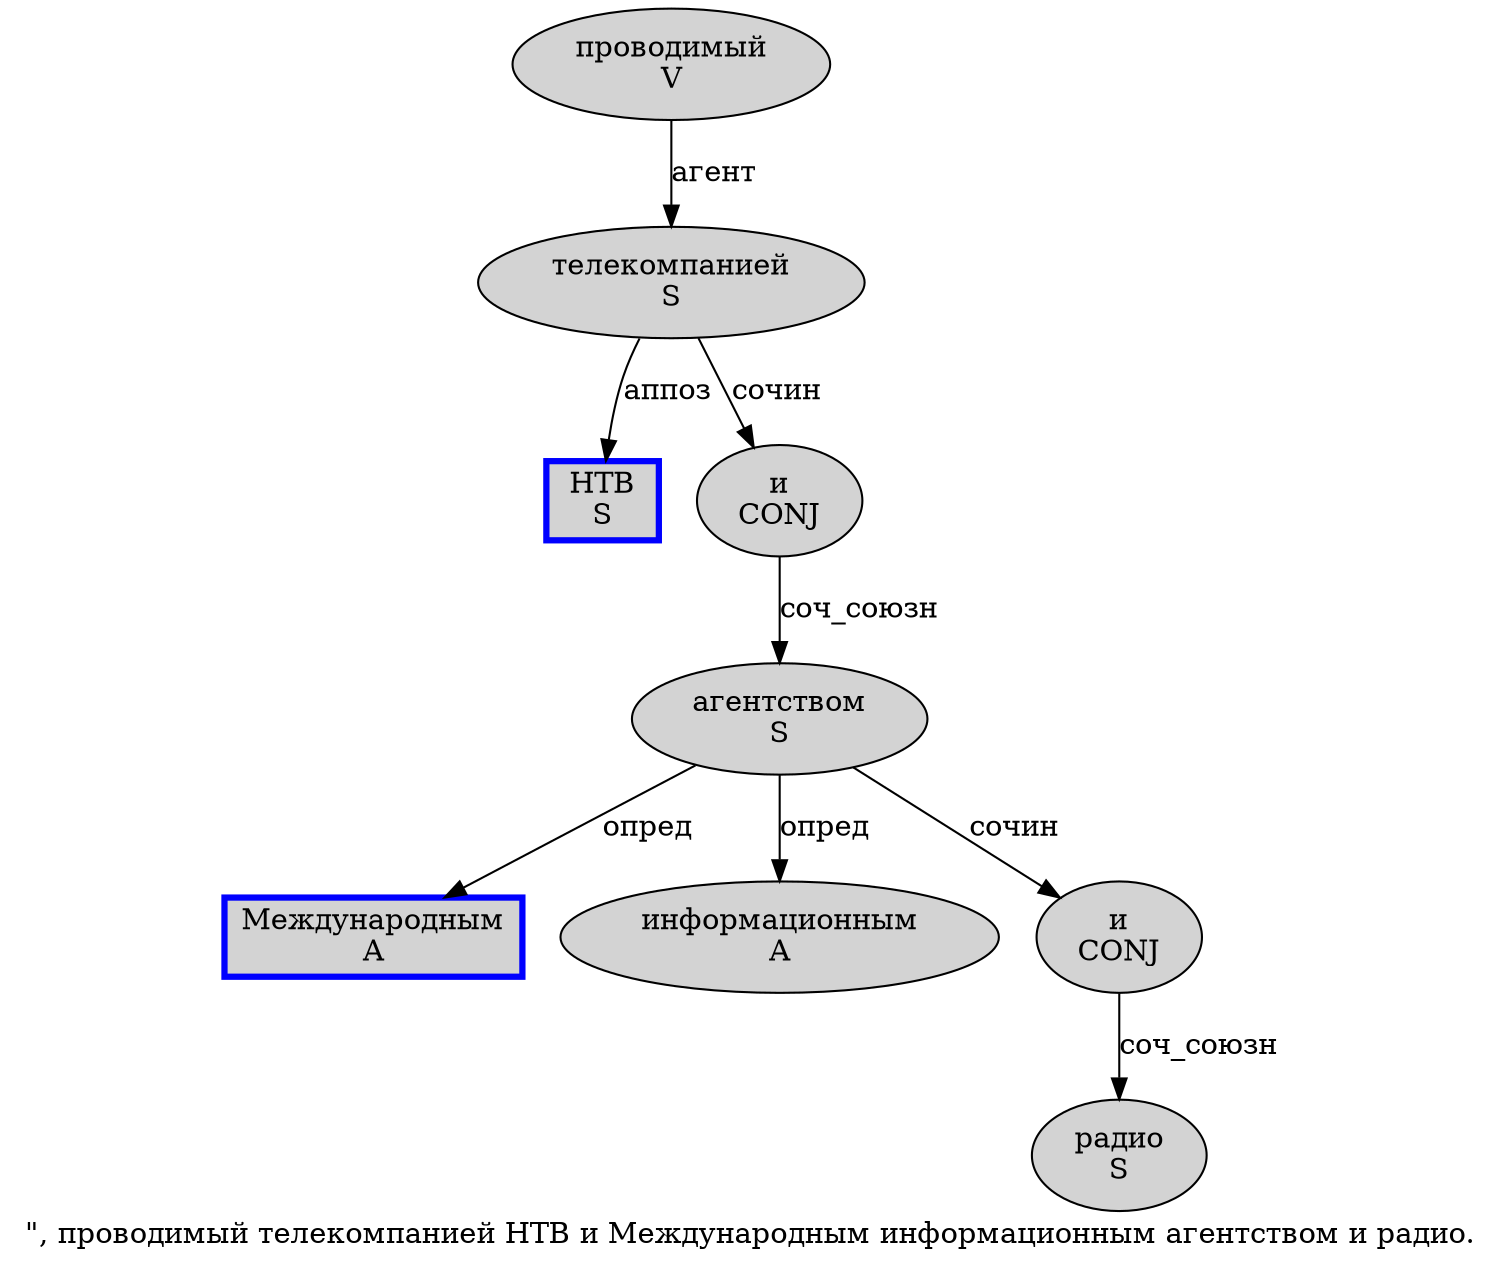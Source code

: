 digraph SENTENCE_1249 {
	graph [label="\", проводимый телекомпанией НТВ и Международным информационным агентством и радио."]
	node [style=filled]
		2 [label="проводимый
V" color="" fillcolor=lightgray penwidth=1 shape=ellipse]
		3 [label="телекомпанией
S" color="" fillcolor=lightgray penwidth=1 shape=ellipse]
		4 [label="НТВ
S" color=blue fillcolor=lightgray penwidth=3 shape=box]
		5 [label="и
CONJ" color="" fillcolor=lightgray penwidth=1 shape=ellipse]
		6 [label="Международным
A" color=blue fillcolor=lightgray penwidth=3 shape=box]
		7 [label="информационным
A" color="" fillcolor=lightgray penwidth=1 shape=ellipse]
		8 [label="агентством
S" color="" fillcolor=lightgray penwidth=1 shape=ellipse]
		9 [label="и
CONJ" color="" fillcolor=lightgray penwidth=1 shape=ellipse]
		10 [label="радио
S" color="" fillcolor=lightgray penwidth=1 shape=ellipse]
			5 -> 8 [label="соч_союзн"]
			9 -> 10 [label="соч_союзн"]
			3 -> 4 [label="аппоз"]
			3 -> 5 [label="сочин"]
			8 -> 6 [label="опред"]
			8 -> 7 [label="опред"]
			8 -> 9 [label="сочин"]
			2 -> 3 [label="агент"]
}